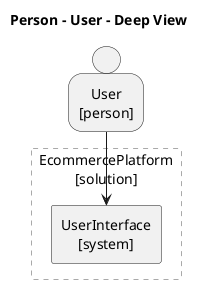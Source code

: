 @startuml User-deep
title Person - User - Deep View
skinparam defaultTextAlignment center
skinparam defaultTextAlignment<<atomic>> center
skinparam wrapWidth 200
skinparam maxMessageSize 150
hide stereotype
<style>
.composite {
BackgroundColor: transparent
LineColor: darkgray
LineStyle: 5
FontStyle: normal
}
</style>
rectangle EcommercePlatform as "EcommercePlatform\n[solution]" <<composite>> {
rectangle EcommercePlatform.UserInterface <<system>> <<atomic>> [
UserInterface
[system]
]
}
person User <<atomic>> <<person>> [
User
[person]
]
User --> EcommercePlatform.UserInterface
@enduml
